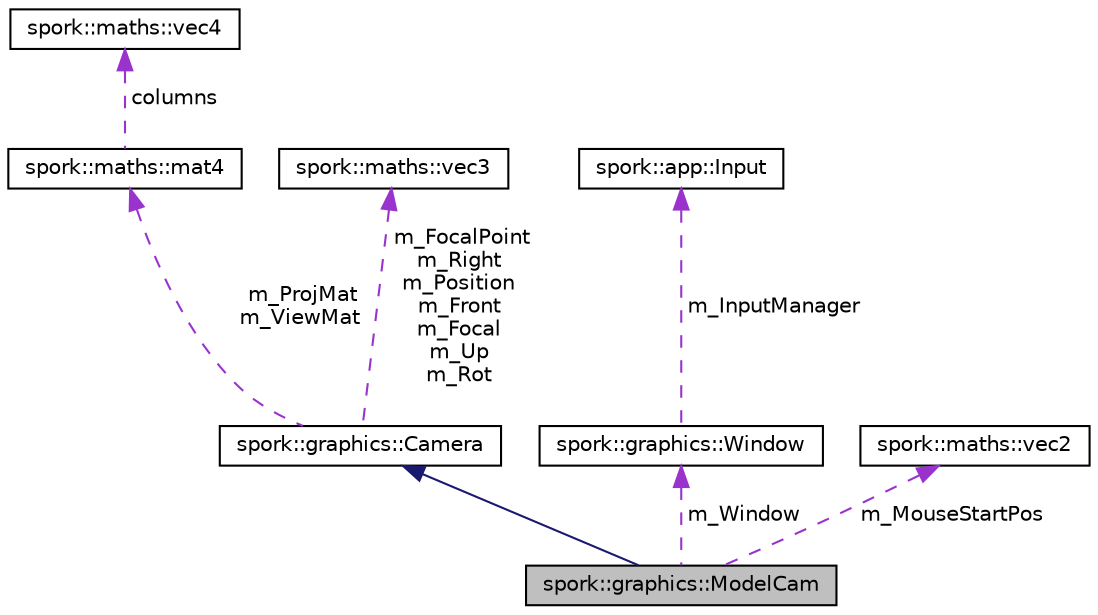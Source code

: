 digraph "spork::graphics::ModelCam"
{
  edge [fontname="Helvetica",fontsize="10",labelfontname="Helvetica",labelfontsize="10"];
  node [fontname="Helvetica",fontsize="10",shape=record];
  Node2 [label="spork::graphics::ModelCam",height=0.2,width=0.4,color="black", fillcolor="grey75", style="filled", fontcolor="black"];
  Node3 -> Node2 [dir="back",color="midnightblue",fontsize="10",style="solid",fontname="Helvetica"];
  Node3 [label="spork::graphics::Camera",height=0.2,width=0.4,color="black", fillcolor="white", style="filled",URL="$classspork_1_1graphics_1_1_camera.html",tooltip="Base Camera Class. "];
  Node4 -> Node3 [dir="back",color="darkorchid3",fontsize="10",style="dashed",label=" m_ProjMat\nm_ViewMat" ,fontname="Helvetica"];
  Node4 [label="spork::maths::mat4",height=0.2,width=0.4,color="black", fillcolor="white", style="filled",URL="$structspork_1_1maths_1_1mat4.html",tooltip="4x4 Matrix Class. "];
  Node5 -> Node4 [dir="back",color="darkorchid3",fontsize="10",style="dashed",label=" columns" ,fontname="Helvetica"];
  Node5 [label="spork::maths::vec4",height=0.2,width=0.4,color="black", fillcolor="white", style="filled",URL="$structspork_1_1maths_1_1vec4.html",tooltip="4 Component Vector Class. "];
  Node6 -> Node3 [dir="back",color="darkorchid3",fontsize="10",style="dashed",label=" m_FocalPoint\nm_Right\nm_Position\nm_Front\nm_Focal\nm_Up\nm_Rot" ,fontname="Helvetica"];
  Node6 [label="spork::maths::vec3",height=0.2,width=0.4,color="black", fillcolor="white", style="filled",URL="$structspork_1_1maths_1_1vec3.html",tooltip="3 Component Vector Class. "];
  Node7 -> Node2 [dir="back",color="darkorchid3",fontsize="10",style="dashed",label=" m_Window" ,fontname="Helvetica"];
  Node7 [label="spork::graphics::Window",height=0.2,width=0.4,color="black", fillcolor="white", style="filled",URL="$classspork_1_1graphics_1_1_window.html",tooltip="Window Class. "];
  Node8 -> Node7 [dir="back",color="darkorchid3",fontsize="10",style="dashed",label=" m_InputManager" ,fontname="Helvetica"];
  Node8 [label="spork::app::Input",height=0.2,width=0.4,color="black", fillcolor="white", style="filled",URL="$classspork_1_1app_1_1_input.html",tooltip="Input Manager Class. "];
  Node9 -> Node2 [dir="back",color="darkorchid3",fontsize="10",style="dashed",label=" m_MouseStartPos" ,fontname="Helvetica"];
  Node9 [label="spork::maths::vec2",height=0.2,width=0.4,color="black", fillcolor="white", style="filled",URL="$structspork_1_1maths_1_1vec2.html",tooltip="2 Component Vector Class. "];
}
